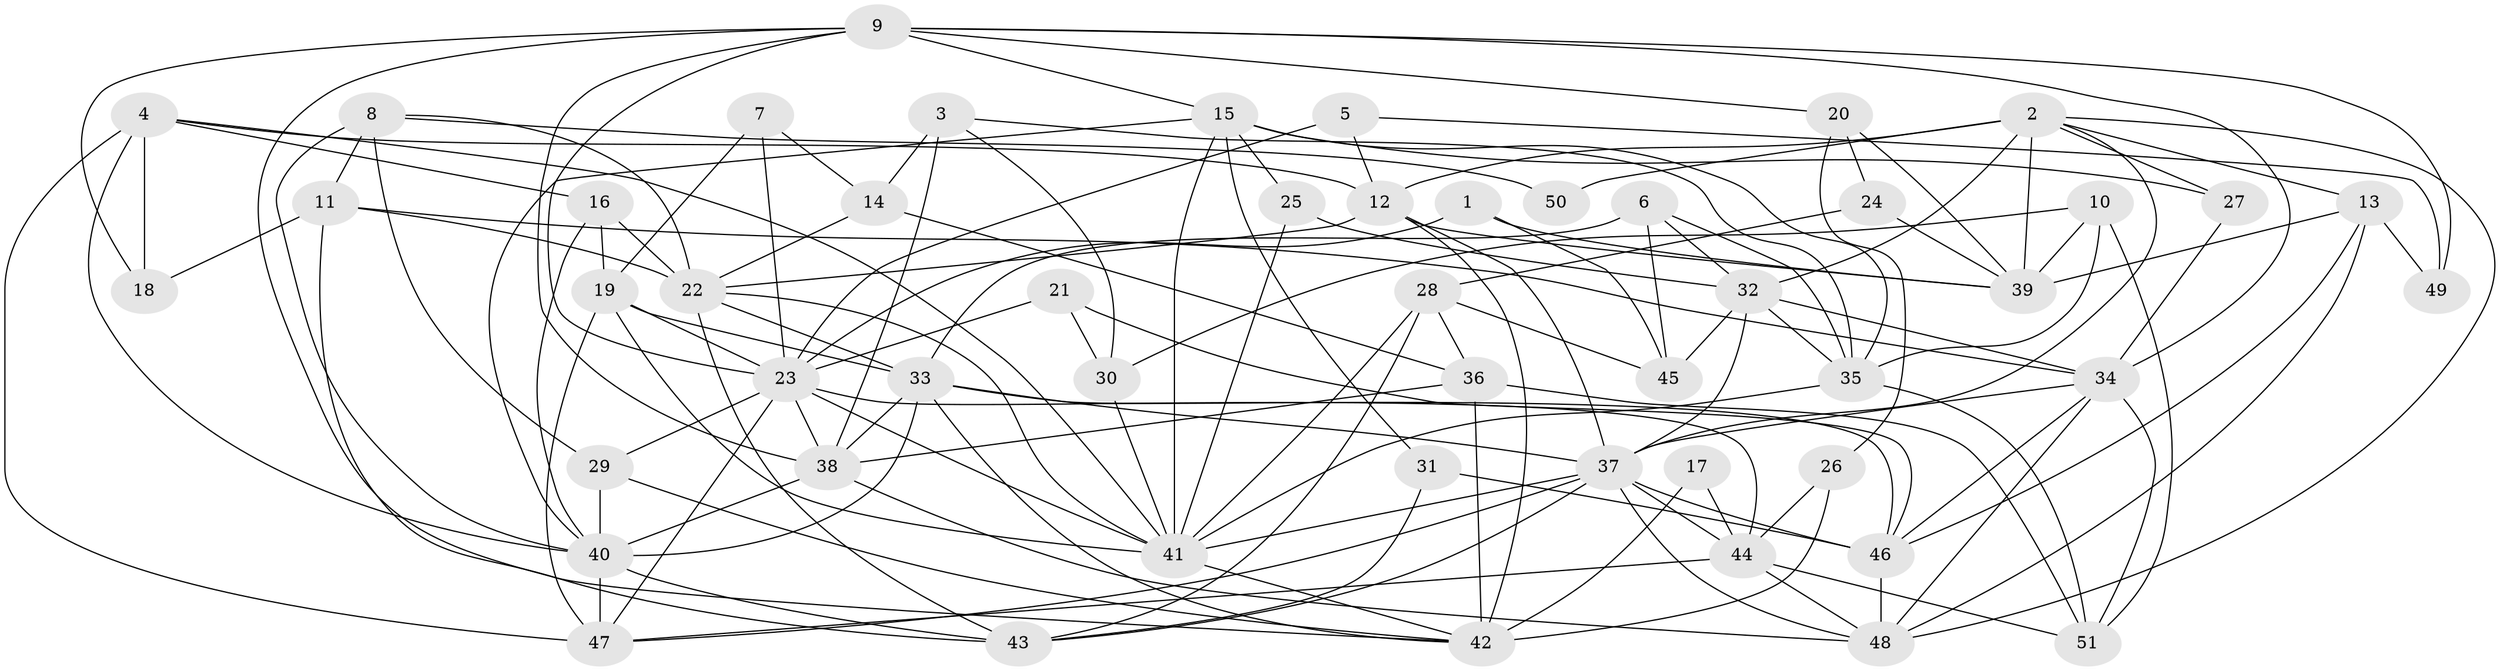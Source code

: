 // original degree distribution, {2: 0.12871287128712872, 3: 0.2871287128712871, 4: 0.24752475247524752, 6: 0.10891089108910891, 5: 0.18811881188118812, 7: 0.0297029702970297, 9: 0.009900990099009901}
// Generated by graph-tools (version 1.1) at 2025/02/03/09/25 03:02:06]
// undirected, 51 vertices, 140 edges
graph export_dot {
graph [start="1"]
  node [color=gray90,style=filled];
  1;
  2;
  3;
  4;
  5;
  6;
  7;
  8;
  9;
  10;
  11;
  12;
  13;
  14;
  15;
  16;
  17;
  18;
  19;
  20;
  21;
  22;
  23;
  24;
  25;
  26;
  27;
  28;
  29;
  30;
  31;
  32;
  33;
  34;
  35;
  36;
  37;
  38;
  39;
  40;
  41;
  42;
  43;
  44;
  45;
  46;
  47;
  48;
  49;
  50;
  51;
  1 -- 23 [weight=1.0];
  1 -- 39 [weight=1.0];
  1 -- 45 [weight=1.0];
  2 -- 12 [weight=1.0];
  2 -- 13 [weight=1.0];
  2 -- 27 [weight=1.0];
  2 -- 32 [weight=1.0];
  2 -- 37 [weight=1.0];
  2 -- 39 [weight=1.0];
  2 -- 48 [weight=1.0];
  2 -- 50 [weight=2.0];
  3 -- 14 [weight=2.0];
  3 -- 30 [weight=1.0];
  3 -- 35 [weight=1.0];
  3 -- 38 [weight=1.0];
  4 -- 12 [weight=1.0];
  4 -- 16 [weight=1.0];
  4 -- 18 [weight=1.0];
  4 -- 40 [weight=1.0];
  4 -- 41 [weight=1.0];
  4 -- 47 [weight=1.0];
  5 -- 12 [weight=1.0];
  5 -- 23 [weight=2.0];
  5 -- 49 [weight=1.0];
  6 -- 32 [weight=1.0];
  6 -- 33 [weight=1.0];
  6 -- 35 [weight=1.0];
  6 -- 45 [weight=1.0];
  7 -- 14 [weight=1.0];
  7 -- 19 [weight=1.0];
  7 -- 23 [weight=1.0];
  8 -- 11 [weight=1.0];
  8 -- 22 [weight=1.0];
  8 -- 29 [weight=1.0];
  8 -- 40 [weight=1.0];
  8 -- 50 [weight=1.0];
  9 -- 15 [weight=1.0];
  9 -- 18 [weight=1.0];
  9 -- 20 [weight=1.0];
  9 -- 23 [weight=1.0];
  9 -- 34 [weight=1.0];
  9 -- 38 [weight=1.0];
  9 -- 42 [weight=1.0];
  9 -- 49 [weight=1.0];
  10 -- 30 [weight=1.0];
  10 -- 35 [weight=1.0];
  10 -- 39 [weight=1.0];
  10 -- 51 [weight=1.0];
  11 -- 18 [weight=1.0];
  11 -- 22 [weight=1.0];
  11 -- 34 [weight=1.0];
  11 -- 43 [weight=1.0];
  12 -- 22 [weight=1.0];
  12 -- 37 [weight=1.0];
  12 -- 39 [weight=1.0];
  12 -- 42 [weight=1.0];
  13 -- 39 [weight=1.0];
  13 -- 46 [weight=1.0];
  13 -- 48 [weight=1.0];
  13 -- 49 [weight=1.0];
  14 -- 22 [weight=1.0];
  14 -- 36 [weight=1.0];
  15 -- 25 [weight=1.0];
  15 -- 27 [weight=1.0];
  15 -- 31 [weight=1.0];
  15 -- 35 [weight=1.0];
  15 -- 40 [weight=1.0];
  15 -- 41 [weight=1.0];
  16 -- 19 [weight=2.0];
  16 -- 22 [weight=1.0];
  16 -- 40 [weight=1.0];
  17 -- 42 [weight=2.0];
  17 -- 44 [weight=2.0];
  19 -- 23 [weight=1.0];
  19 -- 33 [weight=1.0];
  19 -- 41 [weight=1.0];
  19 -- 47 [weight=1.0];
  20 -- 24 [weight=1.0];
  20 -- 26 [weight=1.0];
  20 -- 39 [weight=1.0];
  21 -- 23 [weight=1.0];
  21 -- 30 [weight=1.0];
  21 -- 46 [weight=1.0];
  22 -- 33 [weight=1.0];
  22 -- 41 [weight=1.0];
  22 -- 43 [weight=1.0];
  23 -- 29 [weight=1.0];
  23 -- 38 [weight=1.0];
  23 -- 41 [weight=1.0];
  23 -- 44 [weight=1.0];
  23 -- 47 [weight=1.0];
  24 -- 28 [weight=1.0];
  24 -- 39 [weight=1.0];
  25 -- 32 [weight=1.0];
  25 -- 41 [weight=1.0];
  26 -- 42 [weight=1.0];
  26 -- 44 [weight=1.0];
  27 -- 34 [weight=1.0];
  28 -- 36 [weight=1.0];
  28 -- 41 [weight=1.0];
  28 -- 43 [weight=1.0];
  28 -- 45 [weight=1.0];
  29 -- 40 [weight=1.0];
  29 -- 42 [weight=1.0];
  30 -- 41 [weight=1.0];
  31 -- 43 [weight=1.0];
  31 -- 46 [weight=1.0];
  32 -- 34 [weight=1.0];
  32 -- 35 [weight=1.0];
  32 -- 37 [weight=1.0];
  32 -- 45 [weight=1.0];
  33 -- 37 [weight=1.0];
  33 -- 38 [weight=1.0];
  33 -- 40 [weight=2.0];
  33 -- 42 [weight=1.0];
  33 -- 46 [weight=1.0];
  34 -- 37 [weight=1.0];
  34 -- 46 [weight=1.0];
  34 -- 48 [weight=1.0];
  34 -- 51 [weight=1.0];
  35 -- 41 [weight=1.0];
  35 -- 51 [weight=2.0];
  36 -- 38 [weight=1.0];
  36 -- 42 [weight=1.0];
  36 -- 51 [weight=1.0];
  37 -- 41 [weight=1.0];
  37 -- 43 [weight=1.0];
  37 -- 44 [weight=1.0];
  37 -- 46 [weight=1.0];
  37 -- 47 [weight=1.0];
  37 -- 48 [weight=1.0];
  38 -- 40 [weight=1.0];
  38 -- 48 [weight=1.0];
  40 -- 43 [weight=1.0];
  40 -- 47 [weight=2.0];
  41 -- 42 [weight=1.0];
  44 -- 47 [weight=1.0];
  44 -- 48 [weight=1.0];
  44 -- 51 [weight=1.0];
  46 -- 48 [weight=1.0];
}
